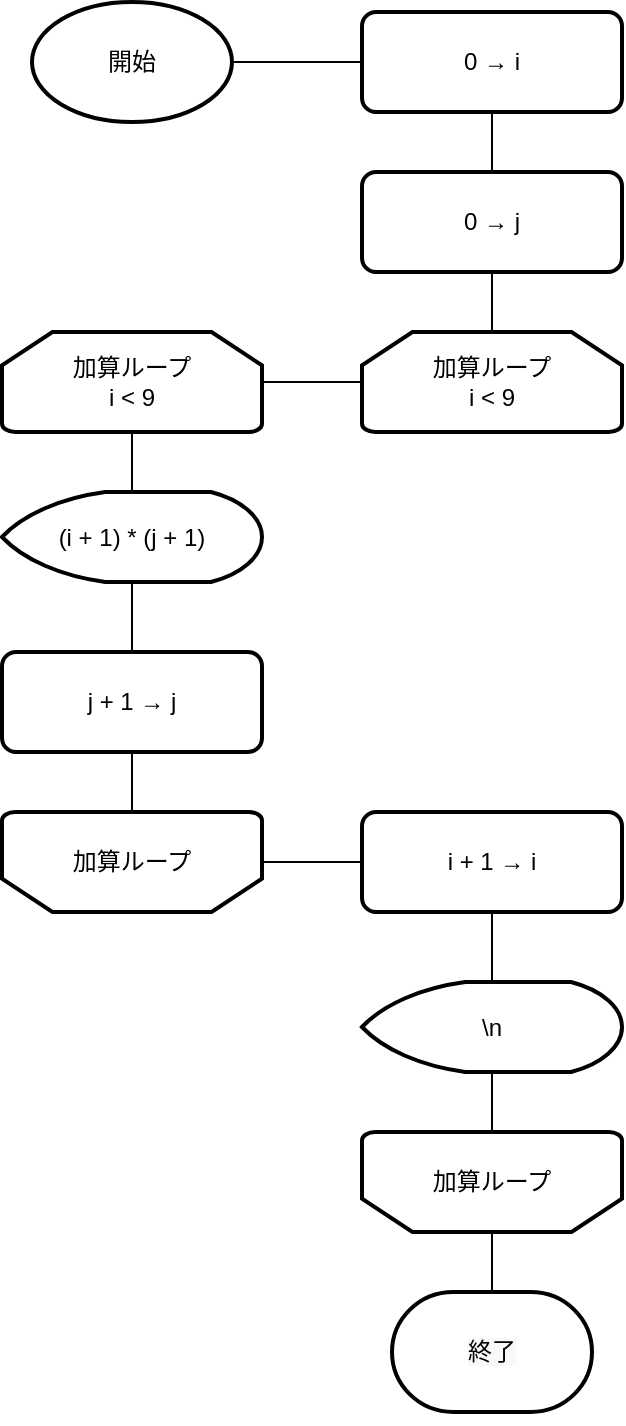 <mxfile version="15.4.0" type="device"><diagram id="ozN2wDuE988TuEt_CU6p" name="第 1 页"><mxGraphModel dx="509" dy="785" grid="1" gridSize="10" guides="1" tooltips="1" connect="1" arrows="1" fold="1" page="1" pageScale="1" pageWidth="827" pageHeight="1169" math="0" shadow="0"><root><mxCell id="0"/><mxCell id="1" parent="0"/><mxCell id="tlUYn06iLePQKNzOdHGF-25" style="edgeStyle=orthogonalEdgeStyle;rounded=0;orthogonalLoop=1;jettySize=auto;html=1;exitX=0;exitY=0.5;exitDx=0;exitDy=0;exitPerimeter=0;entryX=1;entryY=0.5;entryDx=0;entryDy=0;entryPerimeter=0;endArrow=none;endFill=0;" edge="1" parent="1" source="tlUYn06iLePQKNzOdHGF-5" target="tlUYn06iLePQKNzOdHGF-20"><mxGeometry relative="1" as="geometry"/></mxCell><mxCell id="tlUYn06iLePQKNzOdHGF-5" value="加算ループ&lt;br&gt;i &amp;lt; 9" style="strokeWidth=2;html=1;shape=mxgraph.flowchart.loop_limit;whiteSpace=wrap;" vertex="1" parent="1"><mxGeometry x="330" y="260" width="130" height="50" as="geometry"/></mxCell><mxCell id="tlUYn06iLePQKNzOdHGF-31" style="edgeStyle=orthogonalEdgeStyle;rounded=0;orthogonalLoop=1;jettySize=auto;html=1;exitX=0.5;exitY=0;exitDx=0;exitDy=0;exitPerimeter=0;entryX=0.5;entryY=0;entryDx=0;entryDy=0;entryPerimeter=0;endArrow=none;endFill=0;" edge="1" parent="1" source="tlUYn06iLePQKNzOdHGF-7" target="tlUYn06iLePQKNzOdHGF-17"><mxGeometry relative="1" as="geometry"/></mxCell><mxCell id="tlUYn06iLePQKNzOdHGF-7" value="&lt;span&gt;加算ループ&lt;br&gt;&lt;/span&gt;" style="strokeWidth=2;html=1;shape=mxgraph.flowchart.loop_limit;whiteSpace=wrap;rotation=0;flipV=1;" vertex="1" parent="1"><mxGeometry x="330" y="660" width="130" height="50" as="geometry"/></mxCell><mxCell id="tlUYn06iLePQKNzOdHGF-9" style="edgeStyle=orthogonalEdgeStyle;rounded=0;orthogonalLoop=1;jettySize=auto;html=1;exitX=1;exitY=0.5;exitDx=0;exitDy=0;exitPerimeter=0;entryX=0;entryY=0.5;entryDx=0;entryDy=0;endArrow=none;endFill=0;" edge="1" parent="1" source="tlUYn06iLePQKNzOdHGF-10" target="tlUYn06iLePQKNzOdHGF-12"><mxGeometry relative="1" as="geometry"/></mxCell><mxCell id="tlUYn06iLePQKNzOdHGF-10" value="開始" style="strokeWidth=2;html=1;shape=mxgraph.flowchart.start_1;whiteSpace=wrap;" vertex="1" parent="1"><mxGeometry x="165" y="95" width="100" height="60" as="geometry"/></mxCell><mxCell id="tlUYn06iLePQKNzOdHGF-23" style="edgeStyle=orthogonalEdgeStyle;rounded=0;orthogonalLoop=1;jettySize=auto;html=1;exitX=0.5;exitY=1;exitDx=0;exitDy=0;entryX=0.5;entryY=0;entryDx=0;entryDy=0;endArrow=none;endFill=0;" edge="1" parent="1" source="tlUYn06iLePQKNzOdHGF-12" target="tlUYn06iLePQKNzOdHGF-18"><mxGeometry relative="1" as="geometry"/></mxCell><mxCell id="tlUYn06iLePQKNzOdHGF-12" value="0 → i" style="rounded=1;whiteSpace=wrap;html=1;absoluteArcSize=1;arcSize=14;strokeWidth=2;" vertex="1" parent="1"><mxGeometry x="330" y="100" width="130" height="50" as="geometry"/></mxCell><mxCell id="tlUYn06iLePQKNzOdHGF-27" style="edgeStyle=orthogonalEdgeStyle;rounded=0;orthogonalLoop=1;jettySize=auto;html=1;exitX=0.5;exitY=1;exitDx=0;exitDy=0;exitPerimeter=0;entryX=0.5;entryY=0;entryDx=0;entryDy=0;endArrow=none;endFill=0;" edge="1" parent="1" source="tlUYn06iLePQKNzOdHGF-14" target="tlUYn06iLePQKNzOdHGF-19"><mxGeometry relative="1" as="geometry"/></mxCell><mxCell id="tlUYn06iLePQKNzOdHGF-14" value="(i + 1) * (j + 1)" style="strokeWidth=2;html=1;shape=mxgraph.flowchart.display;whiteSpace=wrap;" vertex="1" parent="1"><mxGeometry x="150" y="340" width="130" height="45" as="geometry"/></mxCell><mxCell id="tlUYn06iLePQKNzOdHGF-33" style="edgeStyle=orthogonalEdgeStyle;rounded=0;orthogonalLoop=1;jettySize=auto;html=1;exitX=0.5;exitY=1;exitDx=0;exitDy=0;entryX=0.5;entryY=0;entryDx=0;entryDy=0;entryPerimeter=0;endArrow=none;endFill=0;" edge="1" parent="1" source="tlUYn06iLePQKNzOdHGF-16" target="tlUYn06iLePQKNzOdHGF-32"><mxGeometry relative="1" as="geometry"/></mxCell><mxCell id="tlUYn06iLePQKNzOdHGF-16" value="i + 1 → i" style="rounded=1;whiteSpace=wrap;html=1;absoluteArcSize=1;arcSize=14;strokeWidth=2;" vertex="1" parent="1"><mxGeometry x="330" y="500" width="130" height="50" as="geometry"/></mxCell><mxCell id="tlUYn06iLePQKNzOdHGF-17" value="&#10;&#10;&lt;span style=&quot;color: rgb(0, 0, 0); font-family: helvetica; font-size: 12px; font-style: normal; font-weight: 400; letter-spacing: normal; text-align: center; text-indent: 0px; text-transform: none; word-spacing: 0px; background-color: rgb(248, 249, 250); display: inline; float: none;&quot;&gt;終了&lt;/span&gt;&#10;&#10;" style="strokeWidth=2;html=1;shape=mxgraph.flowchart.terminator;whiteSpace=wrap;" vertex="1" parent="1"><mxGeometry x="345" y="740" width="100" height="60" as="geometry"/></mxCell><mxCell id="tlUYn06iLePQKNzOdHGF-24" style="edgeStyle=orthogonalEdgeStyle;rounded=0;orthogonalLoop=1;jettySize=auto;html=1;exitX=0.5;exitY=1;exitDx=0;exitDy=0;entryX=0.5;entryY=0;entryDx=0;entryDy=0;entryPerimeter=0;endArrow=none;endFill=0;" edge="1" parent="1" source="tlUYn06iLePQKNzOdHGF-18" target="tlUYn06iLePQKNzOdHGF-5"><mxGeometry relative="1" as="geometry"/></mxCell><mxCell id="tlUYn06iLePQKNzOdHGF-18" value="0 → j" style="rounded=1;whiteSpace=wrap;html=1;absoluteArcSize=1;arcSize=14;strokeWidth=2;" vertex="1" parent="1"><mxGeometry x="330" y="180" width="130" height="50" as="geometry"/></mxCell><mxCell id="tlUYn06iLePQKNzOdHGF-28" style="edgeStyle=orthogonalEdgeStyle;rounded=0;orthogonalLoop=1;jettySize=auto;html=1;exitX=0.5;exitY=1;exitDx=0;exitDy=0;entryX=0.5;entryY=1;entryDx=0;entryDy=0;entryPerimeter=0;endArrow=none;endFill=0;" edge="1" parent="1" source="tlUYn06iLePQKNzOdHGF-19" target="tlUYn06iLePQKNzOdHGF-21"><mxGeometry relative="1" as="geometry"/></mxCell><mxCell id="tlUYn06iLePQKNzOdHGF-19" value="j + 1 → j" style="rounded=1;whiteSpace=wrap;html=1;absoluteArcSize=1;arcSize=14;strokeWidth=2;" vertex="1" parent="1"><mxGeometry x="150" y="420" width="130" height="50" as="geometry"/></mxCell><mxCell id="tlUYn06iLePQKNzOdHGF-26" style="edgeStyle=orthogonalEdgeStyle;rounded=0;orthogonalLoop=1;jettySize=auto;html=1;exitX=0.5;exitY=1;exitDx=0;exitDy=0;exitPerimeter=0;entryX=0.5;entryY=0;entryDx=0;entryDy=0;entryPerimeter=0;endArrow=none;endFill=0;" edge="1" parent="1" source="tlUYn06iLePQKNzOdHGF-20" target="tlUYn06iLePQKNzOdHGF-14"><mxGeometry relative="1" as="geometry"/></mxCell><mxCell id="tlUYn06iLePQKNzOdHGF-20" value="加算ループ&lt;br&gt;i &amp;lt; 9" style="strokeWidth=2;html=1;shape=mxgraph.flowchart.loop_limit;whiteSpace=wrap;" vertex="1" parent="1"><mxGeometry x="150" y="260" width="130" height="50" as="geometry"/></mxCell><mxCell id="tlUYn06iLePQKNzOdHGF-29" style="edgeStyle=orthogonalEdgeStyle;rounded=0;orthogonalLoop=1;jettySize=auto;html=1;exitX=1;exitY=0.5;exitDx=0;exitDy=0;exitPerimeter=0;entryX=0;entryY=0.5;entryDx=0;entryDy=0;endArrow=none;endFill=0;" edge="1" parent="1" source="tlUYn06iLePQKNzOdHGF-21" target="tlUYn06iLePQKNzOdHGF-16"><mxGeometry relative="1" as="geometry"/></mxCell><mxCell id="tlUYn06iLePQKNzOdHGF-21" value="&lt;span&gt;加算ループ&lt;br&gt;&lt;/span&gt;" style="strokeWidth=2;html=1;shape=mxgraph.flowchart.loop_limit;whiteSpace=wrap;rotation=0;flipV=1;" vertex="1" parent="1"><mxGeometry x="150" y="500" width="130" height="50" as="geometry"/></mxCell><mxCell id="tlUYn06iLePQKNzOdHGF-34" style="edgeStyle=orthogonalEdgeStyle;rounded=0;orthogonalLoop=1;jettySize=auto;html=1;exitX=0.5;exitY=1;exitDx=0;exitDy=0;exitPerimeter=0;entryX=0.5;entryY=1;entryDx=0;entryDy=0;entryPerimeter=0;endArrow=none;endFill=0;" edge="1" parent="1" source="tlUYn06iLePQKNzOdHGF-32" target="tlUYn06iLePQKNzOdHGF-7"><mxGeometry relative="1" as="geometry"/></mxCell><mxCell id="tlUYn06iLePQKNzOdHGF-32" value="\n" style="strokeWidth=2;html=1;shape=mxgraph.flowchart.display;whiteSpace=wrap;" vertex="1" parent="1"><mxGeometry x="330" y="585" width="130" height="45" as="geometry"/></mxCell></root></mxGraphModel></diagram></mxfile>